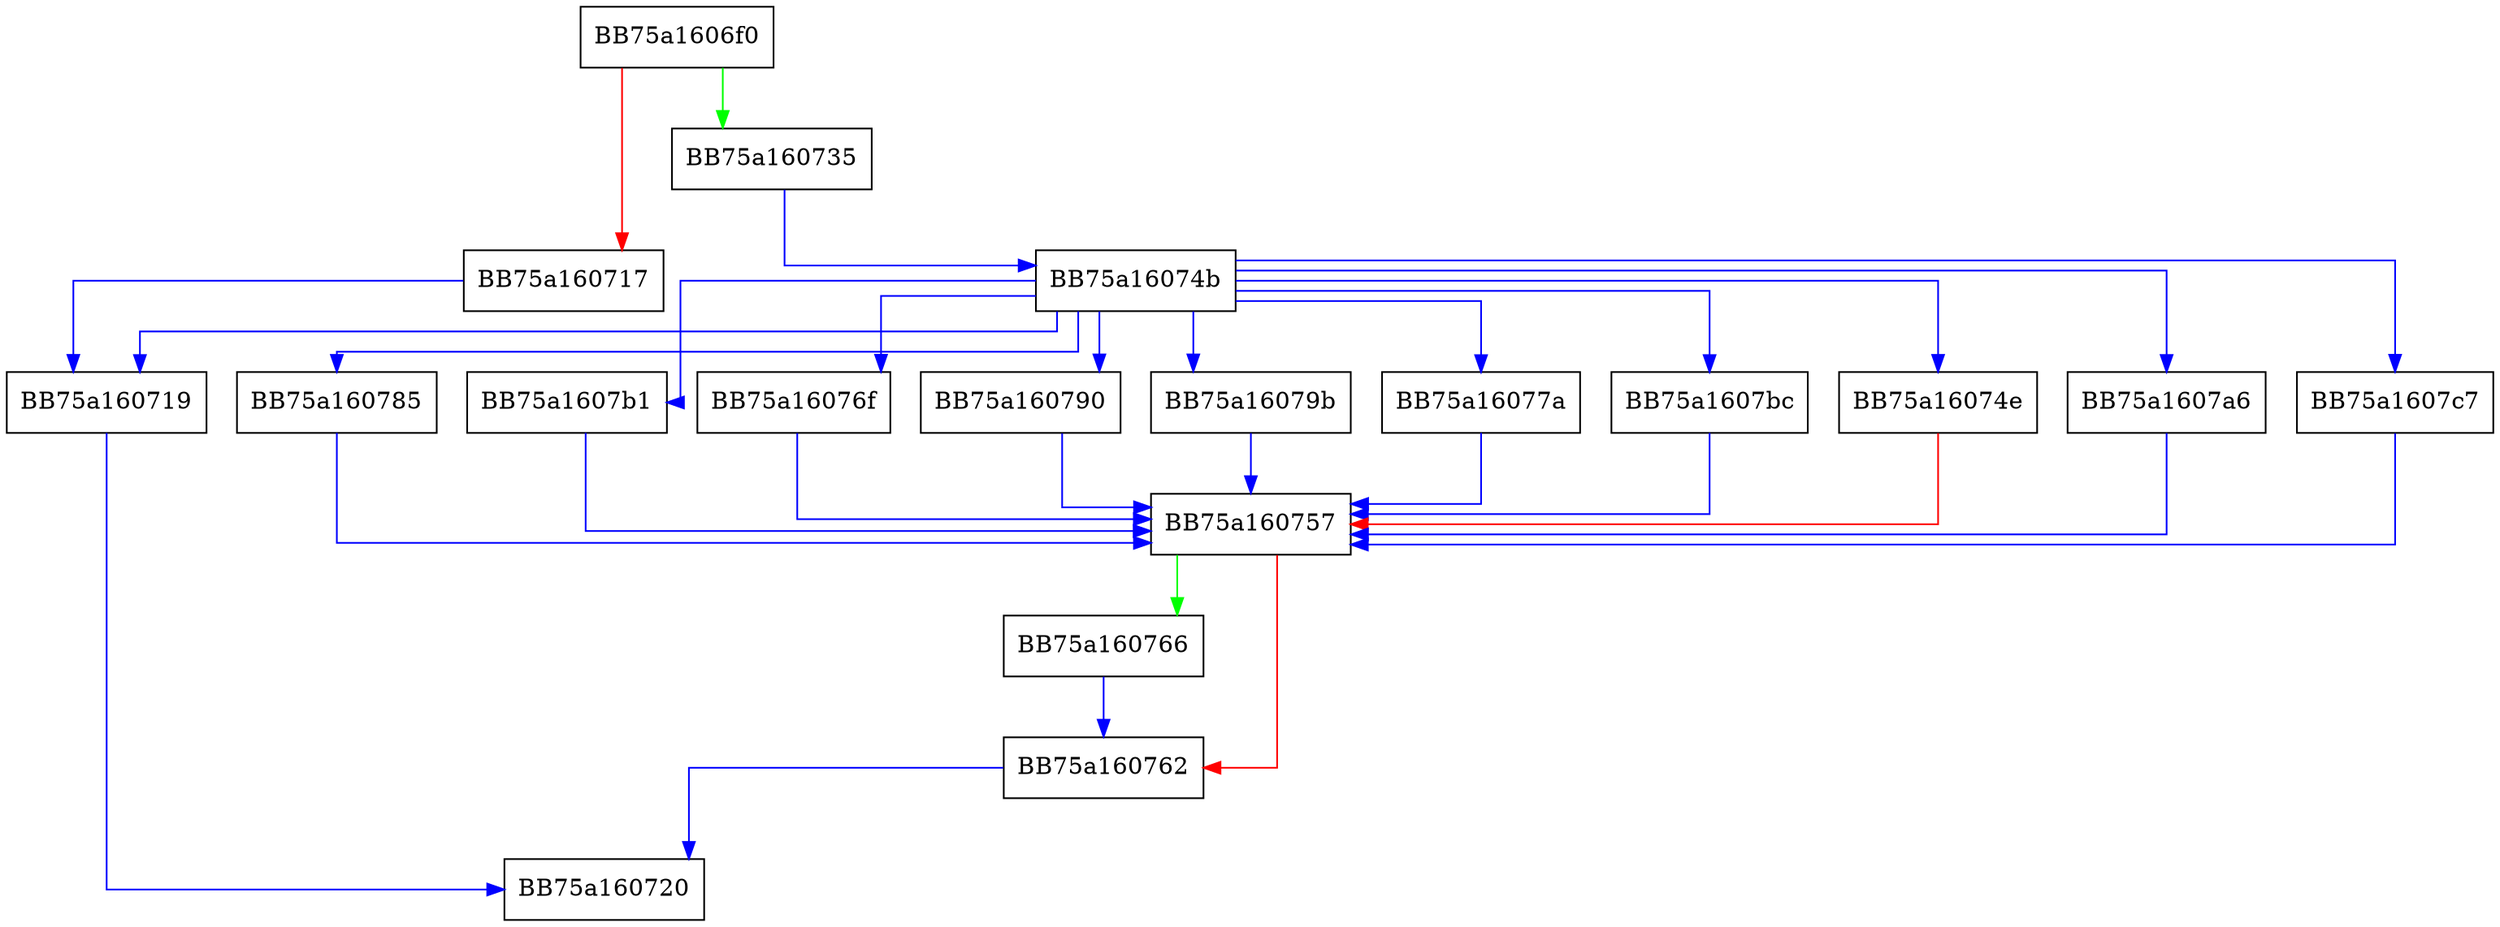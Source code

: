 digraph match_class {
  node [shape="box"];
  graph [splines=ortho];
  BB75a1606f0 -> BB75a160735 [color="green"];
  BB75a1606f0 -> BB75a160717 [color="red"];
  BB75a160717 -> BB75a160719 [color="blue"];
  BB75a160719 -> BB75a160720 [color="blue"];
  BB75a160735 -> BB75a16074b [color="blue"];
  BB75a16074b -> BB75a160785 [color="blue"];
  BB75a16074b -> BB75a160719 [color="blue"];
  BB75a16074b -> BB75a1607b1 [color="blue"];
  BB75a16074b -> BB75a16076f [color="blue"];
  BB75a16074b -> BB75a160790 [color="blue"];
  BB75a16074b -> BB75a16079b [color="blue"];
  BB75a16074b -> BB75a16077a [color="blue"];
  BB75a16074b -> BB75a1607bc [color="blue"];
  BB75a16074b -> BB75a16074e [color="blue"];
  BB75a16074b -> BB75a1607a6 [color="blue"];
  BB75a16074b -> BB75a1607c7 [color="blue"];
  BB75a16074e -> BB75a160757 [color="red"];
  BB75a160757 -> BB75a160766 [color="green"];
  BB75a160757 -> BB75a160762 [color="red"];
  BB75a160762 -> BB75a160720 [color="blue"];
  BB75a160766 -> BB75a160762 [color="blue"];
  BB75a16076f -> BB75a160757 [color="blue"];
  BB75a16077a -> BB75a160757 [color="blue"];
  BB75a160785 -> BB75a160757 [color="blue"];
  BB75a160790 -> BB75a160757 [color="blue"];
  BB75a16079b -> BB75a160757 [color="blue"];
  BB75a1607a6 -> BB75a160757 [color="blue"];
  BB75a1607b1 -> BB75a160757 [color="blue"];
  BB75a1607bc -> BB75a160757 [color="blue"];
  BB75a1607c7 -> BB75a160757 [color="blue"];
}